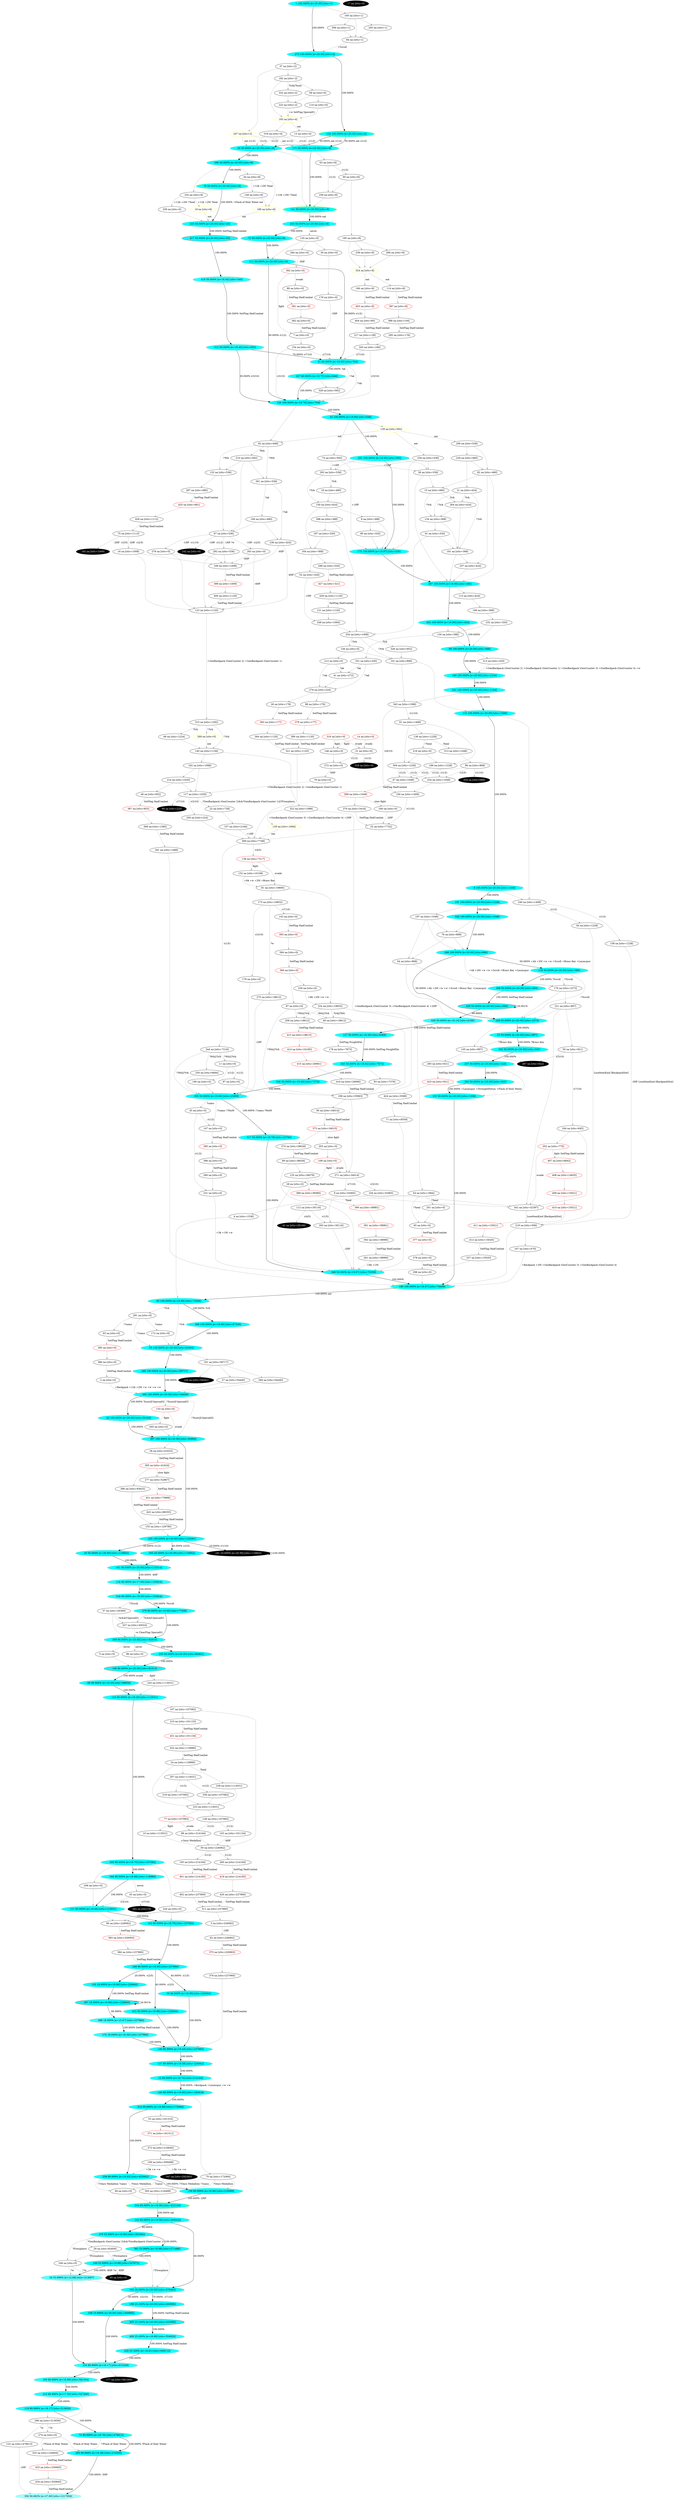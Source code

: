 digraph g {
  "A1" [style=filled fillcolor="#00ffff"label="1 100.000% [e=20.00] [stts=1]" color=grey];
  "A2" [style=filled fillcolor="white"label="2 na [stts=0]" ];
  "A3" [style=filled fillcolor="white"label="3 na [stts=226062]" ];
  "A4" [style=filled fillcolor="white"label="4 na [stts=1536]" ];
  "A5" [style=filled fillcolor="white"label="5 na [stts=0]" ];
  "A6" [style=filled fillcolor="white"label="6 na [stts=368]" ];
  "A7" [style=filled fillcolor="white"label="7 na [stts=0]" ];
  "A8" [style=filled fillcolor="#00ffff"label="8 100.000% [e=20.00] [stts=1408]" color=grey];
  "A9" [style=filled fillcolor="white"label="9 na [stts=32065]" ];
  "A10" [style=filled fillcolor="white"label="10 na [stts=113031]" ];
  "A11" [style=filled fillcolor="white"label="11 na [stts=0]" ];
  "A12" [style=filled fillcolor="#03ffff"label="12 89.999% [e=19.70] [stts=214164]" color=grey];
  "A13" [style=filled fillcolor="white"label="13 na [stts=4]" ];
  "A14" [style=filled fillcolor="white"label="14 na [stts=0]" color=red];
  "A15" [style=filled fillcolor="white"label="15 na [stts=480]" ];
  "A16" [style=filled fillcolor="white"label="16 na [stts=1008]" ];
  "A17" [style=filled fillcolor="black"label="17 na [stts=0]" style=filled fontcolor=white];
  "A18" [style=filled fillcolor="white"label="18 na [stts=480]" ];
  "A19" [style=filled fillcolor="white"label="19 na [stts=8]" color=yellow style=filled];
  "A20" [style=filled fillcolor="#00ffff"label="20 50.000% [e=20.00] [stts=116802]" color=grey];
  "A21" [style=filled fillcolor="white"label="21 na [stts=424]" ];
  "A22" [style=filled fillcolor="white"label="22 na [stts=728]" ];
  "A23" [style=filled fillcolor="#00ffff"label="23 50.000% [e=20.00] [stts=997]" color=grey];
  "A24" [style=filled fillcolor="white"label="24 na [stts=118980]" ];
  "A25" [style=filled fillcolor="#00ffff"label="25 50.000% [e=20.00] [stts=8]" color=grey];
  "A27" [style=filled fillcolor="white"label="27 na [stts=54440]" ];
  "A28" [style=filled fillcolor="white"label="28 na [stts=0]" ];
  "A29" [style=filled fillcolor="white"label="29 na [stts=82856]" ];
  "A30" [style=filled fillcolor="white"label="30 na [stts=0]" ];
  "A31" [style=filled fillcolor="white"label="31 na [stts=0]" ];
  "A32" [style=filled fillcolor="white"label="32 na [stts=7732]" ];
  "A33" [style=filled fillcolor="#01ffff"label="33 100.000% [e=19.90] [stts=648]" color=grey];
  "A34" [style=filled fillcolor="#59ffff"label="34 53.999% [e=12.98] [stts=313697]" color=grey];
  "A35" [style=filled fillcolor="white"label="35 na [stts=0]" ];
  "A37" [style=filled fillcolor="white"label="37 na [stts=2]" ];
  "A38" [style=filled fillcolor="white"label="38 na [stts=536]" ];
  "A39" [style=filled fillcolor="#00ffff"label="39 36.000% [e=19.99] [stts=226062]" color=grey];
  "A40" [style=filled fillcolor="#00ffff"label="40 100.000% [e=19.99] [stts=71626]" color=grey];
  "A41" [style=filled fillcolor="white"label="41 na [stts=272]" ];
  "A42" [style=filled fillcolor="black"label="42 na [stts=28168]" style=filled fontcolor=white];
  "A43" [style=filled fillcolor="white"label="43 na [stts=0]" ];
  "A44" [style=filled fillcolor="white"label="44 na [stts=8]" ];
  "A45" [style=filled fillcolor="#00ffff"label="45 100.000% [e=20.00] [stts=50165]" color=grey];
  "A48" [style=filled fillcolor="white"label="48 na [stts=1224]" ];
  "A49" [style=filled fillcolor="white"label="49 na [stts=0]" ];
  "A50" [style=filled fillcolor="white"label="50 na [stts=921]" ];
  "A51" [style=filled fillcolor="#06ffff"label="51 60.000% [e=19.45] [stts=704]" color=grey];
  "A52" [style=filled fillcolor="white"label="52 na [stts=320]" ];
  "A54" [style=filled fillcolor="white"label="54 na [stts=1664]" ];
  "A55" [style=filled fillcolor="#00ffff"label="55 100.000% [e=20.00] [stts=62994]" color=grey];
  "A57" [style=filled fillcolor="white"label="57 na [stts=26368]" ];
  "A58" [style=filled fillcolor="white"label="58 na [stts=0]" ];
  "A59" [style=filled fillcolor="white"label="59 na [stts=226062]" ];
  "A60" [style=filled fillcolor="white"label="60 na [stts=18612]" ];
  "A61" [style=filled fillcolor="white"label="61 na [stts=1408]" ];
  "A63" [style=filled fillcolor="white"label="63 na [stts=8]" ];
  "A64" [style=filled fillcolor="white"label="64 na [stts=868]" ];
  "A66" [style=filled fillcolor="#0affff"label="66 90.000% [e=19.20] [stts=98859]" color=grey];
  "A67" [style=filled fillcolor="white"label="67 na [stts=536]" ];
  "A68" [style=filled fillcolor="#00ffff"label="68 100.000% [e=20.00] [stts=368]" color=grey];
  "A69" [style=filled fillcolor="white"label="69 na [stts=38028]" ];
  "A70" [style=filled fillcolor="white"label="70 na [stts=172064]" ];
  "A71" [style=filled fillcolor="white"label="71 na [stts=8559]" ];
  "A72" [style=filled fillcolor="#00ffff"label="72 50.000% [e=20.00] [stts=8]" color=grey];
  "A73" [style=filled fillcolor="#0fffff"label="73 89.999% [e=18.78] [stts=479912]" color=grey];
  "A74" [style=filled fillcolor="white"label="74 na [stts=592]" ];
  "A75" [style=filled fillcolor="white"label="75 na [stts=1113]" ];
  "A76" [style=filled fillcolor="white"label="76 na [stts=868]" ];
  "A77" [style=filled fillcolor="white"label="77 na [stts=107083]" color=red];
  "A78" [style=filled fillcolor="#00ffff"label="78 50.000% [e=20.00] [stts=8]" color=yellow];
  "A79" [style=filled fillcolor="white"label="79 na [stts=0]" ];
  "A80" [style=filled fillcolor="white"label="80 na [stts=320]" ];
  "A81" [style=filled fillcolor="white"label="81 na [stts=19800]" ];
  "A82" [style=filled fillcolor="white"label="82 na [stts=480]" ];
  "A83" [style=filled fillcolor="white"label="83 na [stts=7378]" ];
  "A84" [style=filled fillcolor="white"label="84 na [stts=1]" ];
  "A85" [style=filled fillcolor="black"label="85 na [stts=0]" style=filled fontcolor=white];
  "A86" [style=filled fillcolor="white"label="86 na [stts=0]" ];
  "A87" [style=filled fillcolor="white"label="87 na [stts=0]" ];
  "A91" [style=filled fillcolor="white"label="91 na [stts=320]" ];
  "A92" [style=filled fillcolor="white"label="92 na [stts=648]" ];
  "A94" [style=filled fillcolor="white"label="94 na [stts=1228]" ];
  "A95" [style=filled fillcolor="white"label="95 na [stts=8]" ];
  "A96" [style=filled fillcolor="white"label="96 na [stts=868]" ];
  "A97" [style=filled fillcolor="white"label="97 na [stts=0]" ];
  "A98" [style=filled fillcolor="white"label="98 na [stts=214164]" ];
  "A99" [style=filled fillcolor="black"label="99 na [stts=225]" style=filled fontcolor=white];
  "A100" [style=filled fillcolor="#27ffff"label="100 89.999% [e=16.89] [stts=581304]" color=grey];
  "A101" [style=filled fillcolor="white"label="101 na [stts=896]" ];
  "A102" [style=filled fillcolor="white"label="102 na [stts=8]" ];
  "A103" [style=filled fillcolor="white"label="103 na [stts=101134]" ];
  "A104" [style=filled fillcolor="white"label="104 na [stts=32065]" ];
  "A105" [style=filled fillcolor="white"label="105 na [stts=997]" ];
  "A106" [style=filled fillcolor="white"label="106 na [stts=480]" ];
  "A107" [style=filled fillcolor="white"label="107 na [stts=107082]" ];
  "A108" [style=filled fillcolor="white"label="108 na [stts=0]" color=red];
  "A109" [style=filled fillcolor="white"label="109 na [stts=309496]" ];
  "A110" [style=filled fillcolor="white"label="110 na [stts=0]" ];
  "A111" [style=filled fillcolor="#07ffff"label="111 90.000% [e=19.44] [stts=113031]" color=grey];
  "A112" [style=filled fillcolor="white"label="112 na [stts=30116]" ];
  "A113" [style=filled fillcolor="white"label="113 na [stts=424]" ];
  "A115" [style=filled fillcolor="#00ffff"label="115 100.000% [e=20.00] [stts=1588]" color=grey];
  "A116" [style=filled fillcolor="#26ffff"label="116 90.000% [e=17.00] [stts=103824]" color=grey];
  "A117" [style=filled fillcolor="white"label="117 na [stts=1020]" ];
  "A118" [style=filled fillcolor="#00ffff"label="118 50.000% [e=20.00] [stts=385]" color=grey];
  "A119" [style=filled fillcolor="#17ffff"label="119 89.999% [e=18.17] [stts=513656]" color=grey];
  "A120" [style=filled fillcolor="#02ffff"label="120 100.000% [e=19.79] [stts=704]" color=grey];
  "A121" [style=filled fillcolor="white"label="121 na [stts=1120]" ];
  "A122" [style=filled fillcolor="white"label="122 na [stts=479913]" ];
  "A123" [style=filled fillcolor="white"label="123 na [stts=1120]" ];
  "A124" [style=filled fillcolor="#0affff"label="124 90.000% [e=19.20] [stts=113031]" color=grey];
  "A126" [style=filled fillcolor="#00ffff"label="126 100.000% [e=20.00] [stts=2]" color=yellow];
  "A127" [style=filled fillcolor="#15ffff"label="127 50.000% [e=18.29] [stts=8368]" color=grey];
  "A128" [style=filled fillcolor="white"label="128 na [stts=107082]" ];
  "A129" [style=filled fillcolor="white"label="129 na [stts=1664]" color=yellow style=filled];
  "A130" [style=filled fillcolor="white"label="130 na [stts=368]" ];
  "A131" [style=filled fillcolor="#00ffff"label="131 50.000% [e=20.00] [stts=1358]" color=grey];
  "A132" [style=filled fillcolor="white"label="132 na [stts=536]" ];
  "A133" [style=filled fillcolor="white"label="133 na [stts=0]" color=red];
  "A134" [style=filled fillcolor="white"label="134 na [stts=368]" ];
  "A135" [style=filled fillcolor="white"label="135 na [stts=0]" ];
  "A136" [style=filled fillcolor="white"label="136 na [stts=1228]" ];
  "A137" [style=filled fillcolor="#05ffff"label="137 89.999% [e=19.58] [stts=226062]" color=grey];
  "A138" [style=filled fillcolor="white"label="138 na [stts=7217]" color=red];
  "A139" [style=filled fillcolor="white"label="139 na [stts=592]" color=yellow];
  "A140" [style=filled fillcolor="#02ffff"label="140 89.999% [e=19.80] [stts=182818]" color=grey];
  "A141" [style=filled fillcolor="#00ffff"label="141 50.000% [e=20.00] [stts=8]" color=yellow];
  "A142" [style=filled fillcolor="#00ffff"label="142 89.999% [e=19.96] [stts=409420]" color=grey];
  "A144" [style=filled fillcolor="black"label="144 na [stts=54441]" style=filled fontcolor=white];
  "A145" [style=filled fillcolor="white"label="145 na [stts=1156]" ];
  "A146" [style=filled fillcolor="white"label="146 na [stts=0]" ];
  "A148" [style=filled fillcolor="#07ffff"label="148 89.999% [e=19.43] [stts=237960]" color=grey];
  "A149" [style=filled fillcolor="white"label="149 na [stts=8]" ];
  "A150" [style=filled fillcolor="white"label="150 na [stts=424]" ];
  "A151" [style=filled fillcolor="#00ffff"label="151 100.000% [e=20.00] [stts=1228]" color=grey];
  "A152" [style=filled fillcolor="white"label="152 na [stts=10108]" ];
  "A154" [style=filled fillcolor="white"label="154 na [stts=0]" ];
  "A155" [style=filled fillcolor="white"label="155 na [stts=129780]" ];
  "A156" [style=filled fillcolor="white"label="156 na [stts=0]" ];
  "A157" [style=filled fillcolor="white"label="157 na [stts=2184]" ];
  "A158" [style=filled fillcolor="white"label="158 na [stts=1228]" ];
  "A159" [style=filled fillcolor="#00ffff"label="159 89.999% [e=19.96] [stts=218499]" color=grey];
  "A160" [style=filled fillcolor="white"label="160 na [stts=1]" ];
  "A161" [style=filled fillcolor="white"label="161 na [stts=58717]" ];
  "A162" [style=filled fillcolor="white"label="162 na [stts=1088]" ];
  "A163" [style=filled fillcolor="#02ffff"label="163 90.000% [e=19.79] [stts=107082]" color=grey];
  "A164" [style=filled fillcolor="white"label="164 na [stts=368]" ];
  "A165" [style=filled fillcolor="white"label="165 na [stts=4]" color=yellow style=filled];
  "A166" [style=filled fillcolor="white"label="166 na [stts=368]" ];
  "A167" [style=filled fillcolor="white"label="167 na [stts=470]" ];
  "A168" [style=filled fillcolor="white"label="168 na [stts=0]" ];
  "A170" [style=filled fillcolor="white"label="170 na [stts=1073]" ];
  "A171" [style=filled fillcolor="#00ffff"label="171 50.000% [e=20.00] [stts=8]" color=grey];
  "A172" [style=filled fillcolor="white"label="172 na [stts=0]" ];
  "A173" [style=filled fillcolor="white"label="173 na [stts=19832]" ];
  "A174" [style=filled fillcolor="#2fffff"label="174 18.000% [e=16.30] [stts=237960]" color=grey];
  "A175" [style=filled fillcolor="#00ffff"label="175 100.000% [e=19.97] [stts=536]" color=grey];
  "A176" [style=filled fillcolor="white"label="176 na [stts=0]" ];
  "A177" [style=filled fillcolor="black"label="177 na [stts=581305]" style=filled fontcolor=white];
  "A178" [style=filled fillcolor="white"label="178 na [stts=7873]" ];
  "A179" [style=filled fillcolor="white"label="179 na [stts=0]" ];
  "A180" [style=filled fillcolor="#00ffff"label="180 100.000% [e=20.00] [stts=1316]" color=grey];
  "A181" [style=filled fillcolor="black"label="181 10.000% [e=20.00] [stts=116803]" style=filled fontcolor=white];
  "A182" [style=filled fillcolor="white"label="182 na [stts=2]" ];
  "A183" [style=filled fillcolor="#00ffff"label="183 36.000% [e=20.00] [stts=478493]" color=grey];
  "A184" [style=filled fillcolor="white"label="184 na [stts=845]" ];
  "A185" [style=filled fillcolor="#00ffff"label="185 100.000% [e=19.97] [stts=74409]" color=yellow style=filled];
  "A186" [style=filled fillcolor="#00ffff"label="186 90.000% [e=20.00] [stts=81013]" color=red];
  "A187" [style=filled fillcolor="white"label="187 na [stts=320]" ];
  "A188" [style=filled fillcolor="white"label="188 na [stts=8]" color=yellow];
  "A189" [style=filled fillcolor="white"label="189 na [stts=1228]" ];
  "A190" [style=filled fillcolor="white"label="190 na [stts=0]" ];
  "A191" [style=filled fillcolor="white"label="191 na [stts=368]" ];
  "A192" [style=filled fillcolor="black"label="192 na [stts=1009]" style=filled fontcolor=white];
  "A194" [style=filled fillcolor="white"label="194 na [stts=1409]" ];
  "A195" [style=filled fillcolor="white"label="195 na [stts=8]" ];
  "A197" [style=filled fillcolor="white"label="197 na [stts=1048]" ];
  "A199" [style=filled fillcolor="white"label="199 na [stts=35963]" ];
  "A200" [style=filled fillcolor="#00ffff"label="200 100.000% [e=20.00] [stts=54440]" color=grey];
  "A201" [style=filled fillcolor="white"label="201 na [stts=0]" ];
  "A203" [style=filled fillcolor="white"label="203 na [stts=0]" ];
  "A204" [style=filled fillcolor="#0dffff"label="204 89.999% [e=18.96] [stts=423169]" color=yellow];
  "A205" [style=filled fillcolor="white"label="205 na [stts=1]" ];
  "A206" [style=filled fillcolor="white"label="206 na [stts=536]" ];
  "A207" [style=filled fillcolor="white"label="207 na [stts=113031]" ];
  "A209" [style=filled fillcolor="white"label="209 na [stts=0]" ];
  "A210" [style=filled fillcolor="white"label="210 na [stts=592]" ];
  "A211" [style=filled fillcolor="#00ffff"label="211 50.000% [e=20.00] [stts=8]" color=grey];
  "A212" [style=filled fillcolor="white"label="212 na [stts=0]" ];
  "A213" [style=filled fillcolor="white"label="213 na [stts=320]" ];
  "A214" [style=filled fillcolor="white"label="214 na [stts=1020]" ];
  "A215" [style=filled fillcolor="#1fffff"label="215 89.999% [e=17.55] [stts=547400]" color=grey];
  "A216" [style=filled fillcolor="white"label="216 na [stts=0]" ];
  "A217" [style=filled fillcolor="white"label="217 na [stts=128]" ];
  "A218" [style=filled fillcolor="white"label="218 na [stts=107082]" ];
  "A219" [style=filled fillcolor="white"label="219 na [stts=506]" ];
  "A220" [style=filled fillcolor="white"label="220 na [stts=0]" ];
  "A221" [style=filled fillcolor="white"label="221 na [stts=997]" ];
  "A222" [style=filled fillcolor="white"label="222 na [stts=2]" ];
  "A223" [style=filled fillcolor="white"label="223 na [stts=113031]" ];
  "A224" [style=filled fillcolor="white"label="224 na [stts=19832]" ];
  "A225" [style=filled fillcolor="#00ffff"label="225 100.000% [e=20.00] [stts=123291]" color=grey];
  "A226" [style=filled fillcolor="white"label="226 na [stts=480]" ];
  "A227" [style=filled fillcolor="#03ffff"label="227 60.000% [e=19.75] [stts=648]" color=grey];
  "A228" [style=filled fillcolor="#00ffff"label="228 50.000% [e=20.00] [stts=1073]" color=grey];
  "A229" [style=filled fillcolor="#11ffff"label="229 25.200% [e=18.61] [stts=649112]" color=grey];
  "A230" [style=filled fillcolor="white"label="230 na [stts=0]" ];
  "A231" [style=filled fillcolor="white"label="231 na [stts=0]" ];
  "A232" [style=filled fillcolor="white"label="232 na [stts=320]" ];
  "A234" [style=filled fillcolor="white"label="234 na [stts=1048]" ];
  "A235" [style=filled fillcolor="#30ffff"label="235 89.999% [e=16.17] [stts=615208]" color=grey];
  "A236" [style=filled fillcolor="white"label="236 na [stts=424]" ];
  "A237" [style=filled fillcolor="white"label="237 na [stts=15020]" ];
  "A238" [style=filled fillcolor="white"label="238 na [stts=113031]" ];
  "A239" [style=filled fillcolor="white"label="239 na [stts=8]" ];
  "A240" [style=filled fillcolor="white"label="240 na [stts=1408]" ];
  "A241" [style=filled fillcolor="#00ffff"label="241 100.000% [e=20.00] [stts=1144]" color=grey];
  "A242" [style=filled fillcolor="black"label="242 na [stts=0]" style=filled fontcolor=white];
  "A243" [style=filled fillcolor="white"label="243 na [stts=113031]" ];
  "A244" [style=filled fillcolor="white"label="244 na [stts=7216]" ];
  "A245" [style=filled fillcolor="#0dffff"label="245 50.000% [e=18.92] [stts=7873]" color=grey];
  "A246" [style=filled fillcolor="#00ffff"label="246 53.999% [e=19.98] [stts=347873]" color=grey];
  "A247" [style=filled fillcolor="white"label="247 na [stts=2]" color=yellow];
  "A248" [style=filled fillcolor="white"label="248 na [stts=1064]" ];
  "A249" [style=filled fillcolor="#00ffff"label="249 90.000% [e=19.95] [stts=237960]" color=grey];
  "A250" [style=filled fillcolor="white"label="250 na [stts=6684]" ];
  "A251" [style=filled fillcolor="#00ffff"label="251 100.000% [e=19.95] [stts=592]" color=grey];
  "A252" [style=filled fillcolor="#00ffff"label="252 100.000% [e=19.99] [stts=424]" color=grey];
  "A253" [style=filled fillcolor="#00ffff"label="253 50.000% [e=20.00] [stts=8]" color=grey];
  "A254" [style=filled fillcolor="white"label="254 na [stts=1008]" ];
  "A255" [style=filled fillcolor="#00ffff"label="255 90.000% [e=20.00] [stts=86961]" color=grey];
  "A256" [style=filled fillcolor="white"label="256 na [stts=224]" ];
  "A257" [style=filled fillcolor="#00ffff"label="257 50.000% [e=20.00] [stts=325]" color=grey];
  "A258" [style=filled fillcolor="#00ffff"label="258 89.999% [e=19.93] [stts=453902]" color=grey];
  "A259" [style=filled fillcolor="white"label="259 na [stts=8]" ];
  "A261" [style=filled fillcolor="white"label="261 na [stts=38980]" ];
  "A262" [style=filled fillcolor="black"label="262 na [stts=0]" style=filled fontcolor=white];
  "A263" [style=filled fillcolor="white"label="263 na [stts=0]" ];
  "A264" [style=filled fillcolor="white"label="264 na [stts=424]" ];
  "A265" [style=filled fillcolor="white"label="265 na [stts=0]" ];
  "A266" [style=filled fillcolor="white"label="266 na [stts=8]" ];
  "A267" [style=filled fillcolor="black"label="267 na [stts=922]" style=filled fontcolor=white];
  "A268" [style=filled fillcolor="#00ffff"label="268 100.000% [e=20.00] [stts=868]" color=grey];
  "A269" [style=filled fillcolor="white"label="269 na [stts=0]" color=yellow style=filled];
  "A270" [style=filled fillcolor="#00ffff"label="270 53.999% [e=19.96] [stts=381842]" color=grey];
  "A271" [style=filled fillcolor="white"label="271 na [stts=34014]" ];
  "A272" [style=filled fillcolor="white"label="272 na [stts=0]" ];
  "A273" [style=filled fillcolor="#00ffff"label="273 100.000% [e=20.00] [stts=2]" color=grey];
  "A274" [style=filled fillcolor="white"label="274 na [stts=0]" ];
  "A275" [style=filled fillcolor="white"label="275 na [stts=18612]" ];
  "A276" [style=filled fillcolor="white"label="276 na [stts=224]" ];
  "A278" [style=filled fillcolor="white"label="278 na [stts=0]" ];
  "A279" [style=filled fillcolor="#0cffff"label="279 90.000% [e=19.00] [stts=77456]" color=grey];
  "A280" [style=filled fillcolor="white"label="280 na [stts=0]" ];
  "A281" [style=filled fillcolor="white"label="281 na [stts=1488]" ];
  "A282" [style=filled fillcolor="#00ffff"label="282 50.000% [e=20.00] [stts=345]" color=grey];
  "A283" [style=filled fillcolor="#07ffff"label="283 89.999% [e=19.38] [stts=215504]" color=grey];
  "A284" [style=filled fillcolor="white"label="284 na [stts=0]" ];
  "A286" [style=filled fillcolor="#00ffff"label="286 100.000% [e=20.00] [stts=58717]" color=grey];
  "A288" [style=filled fillcolor="white"label="288 na [stts=368]" ];
  "A289" [style=filled fillcolor="#00ffff"label="289 90.000% [e=20.00] [stts=92910]" color=grey];
  "A290" [style=filled fillcolor="#00ffff"label="290 50.000% [e=20.00] [stts=8]" color=grey];
  "A291" [style=filled fillcolor="white"label="291 na [stts=0]" ];
  "A292" [style=filled fillcolor="white"label="292 na [stts=536]" ];
  "A293" [style=filled fillcolor="white"label="293 na [stts=536]" ];
  "A294" [style=filled fillcolor="white"label="294 na [stts=54440]" ];
  "A295" [style=filled fillcolor="white"label="295 na [stts=176]" ];
  "A296" [style=filled fillcolor="white"label="296 na [stts=513656]" ];
  "A297" [style=filled fillcolor="#00ffff"label="297 100.000% [e=19.98] [stts=480]" color=grey];
  "A298" [style=filled fillcolor="white"label="298 na [stts=0]" ];
  "A300" [style=filled fillcolor="#00ffff"label="300 40.000% [e=20.00] [stts=116802]" color=grey];
  "A301" [style=filled fillcolor="white"label="301 na [stts=536]" ];
  "A302" [style=filled fillcolor="#00ffff"label="302 50.000% [e=20.00] [stts=305]" color=grey];
  "A303" [style=filled fillcolor="white"label="303 na [stts=30116]" ];
  "A304" [style=filled fillcolor="white"label="304 na [stts=1228]" ];
  "A305" [style=filled fillcolor="white"label="305 na [stts=218499]" ];
  "A306" [style=filled fillcolor="white"label="306 na [stts=1]" ];
  "A307" [style=filled fillcolor="#00ffff"label="307 100.000% [e=20.00] [stts=45894]" color=grey];
  "A309" [style=filled fillcolor="white"label="309 na [stts=7748]" ];
  "A311" [style=filled fillcolor="white"label="311 na [stts=237960]" ];
  "A312" [style=filled fillcolor="#14ffff"label="312 50.000% [e=18.40] [stts=600]" color=grey];
  "A313" [style=filled fillcolor="white"label="313 na [stts=1048]" ];
  "A314" [style=filled fillcolor="#01ffff"label="314 89.999% [e=19.88] [stts=172064]" color=grey];
  "A315" [style=filled fillcolor="white"label="315 na [stts=1292]" ];
  "A316" [style=filled fillcolor="white"label="316 na [stts=0]" color=red];
  "A317" [style=filled fillcolor="#02ffff"label="317 50.000% [e=19.78] [stts=23780]" color=grey];
  "A318" [style=filled fillcolor="#19ffff"label="318 90.000% [e=18.00] [stts=103824]" color=grey];
  "A319" [style=filled fillcolor="white"label="319 na [stts=4]" ];
  "A320" [style=filled fillcolor="#00ffff"label="320 100.000% [e=20.00] [stts=1048]" color=grey];
  "A321" [style=filled fillcolor="white"label="321 na [stts=1120]" ];
  "A322" [style=filled fillcolor="white"label="322 na [stts=1088]" ];
  "A323" [style=filled fillcolor="#00ffff"label="323 36.000% [e=19.99] [stts=226062]" color=grey];
  "A324" [style=filled fillcolor="white"label="324 na [stts=8]" color=yellow];
  "A326" [style=filled fillcolor="white"label="326 na [stts=952]" ];
  "A327" [style=filled fillcolor="white"label="327 na [stts=45024]" ];
  "A328" [style=filled fillcolor="white"label="328 na [stts=592]" ];
  "A329" [style=filled fillcolor="black"label="329 na [stts=0]" style=filled fontcolor=white];
  "A330" [style=filled fillcolor="white"label="330 na [stts=536]" ];
  "A331" [style=filled fillcolor="white"label="331 na [stts=320]" ];
  "A332" [style=filled fillcolor="white"label="332 na [stts=2]" ];
  "A333" [style=filled fillcolor="#03ffff"label="333 90.000% [e=19.70] [stts=107082]" color=grey];
  "A334" [style=filled fillcolor="black"label="334 na [stts=689]" style=filled fontcolor=white];
  "A335" [style=filled fillcolor="#04ffff"label="335 50.000% [e=19.66] [stts=25495]" color=grey];
  "A336" [style=filled fillcolor="white"label="336 na [stts=107082]" ];
  "A337" [style=filled fillcolor="white"label="337 na [stts=424]" ];
  "A338" [style=filled fillcolor="#00ffff"label="338 10.800% [e=20.00] [stts=450995]" color=grey];
  "A339" [style=filled fillcolor="white"label="339 na [stts=0]" ];
  "A340" [style=filled fillcolor="white"label="340 na [stts=0]" ];
  "A341" [style=filled fillcolor="#00ffff"label="341 90.000% [e=20.00] [stts=110314]" color=grey];
  "A342" [style=filled fillcolor="white"label="342 na [stts=32397]" ];
  "A343" [style=filled fillcolor="white"label="343 na [stts=1588]" ];
  "A344" [style=filled fillcolor="#0effff"label="344 90.000% [e=18.88] [stts=118980]" color=grey];
  "A345" [style=filled fillcolor="white"label="345 na [stts=160]" ];
  "A346" [style=filled fillcolor="#07ffff"label="346 50.000% [e=19.40] [stts=7378]" color=grey];
  "A347" [style=filled fillcolor="black"label="347 na [stts=292593]" style=filled fontcolor=white];
  "A348" [style=filled fillcolor="#01ffff"label="348 50.000% [e=19.87] [stts=76359]" color=grey];
  "A349" [style=filled fillcolor="#00ffff"label="349 100.000% [e=19.99] [stts=67335]" color=grey];
  "A350" [style=filled fillcolor="#a0ffff"label="350 56.682% [e=27.60] [stts=1217056]" color=grey];
  "A360" [style=filled fillcolor="white"label="360 na [stts=0]" color=red];
  "A361" [style=filled fillcolor="#00ffff"label="361 53.999% [e=19.98] [stts=271488]" color=grey];
  "A362" [style=filled fillcolor="white"label="362 na [stts=0]" color=red];
  "A26" [style=filled fillcolor="white"label="26 na [stts=176]" ];
  "A363" [style=filled fillcolor="white"label="363 na [stts=177]" color=red];
  "A364" [style=filled fillcolor="white"label="364 na [stts=1120]" ];
  "A36" [style=filled fillcolor="white"label="36 na [stts=41623]" ];
  "A365" [style=filled fillcolor="white"label="365 na [stts=41624]" color=red];
  "A366" [style=filled fillcolor="white"label="366 na [stts=93625]" ];
  "A46" [style=filled fillcolor="white"label="46 na [stts=952]" ];
  "A367" [style=filled fillcolor="white"label="367 na [stts=953]" color=red];
  "A368" [style=filled fillcolor="white"label="368 na [stts=1360]" ];
  "A47" [style=filled fillcolor="white"label="47 na [stts=1048]" ];
  "A369" [style=filled fillcolor="white"label="369 na [stts=1049]" color=red];
  "A370" [style=filled fillcolor="white"label="370 na [stts=3416]" ];
  "A53" [style=filled fillcolor="white"label="53 na [stts=161310]" ];
  "A371" [style=filled fillcolor="white"label="371 na [stts=161311]" color=red];
  "A372" [style=filled fillcolor="white"label="372 na [stts=216840]" ];
  "A56" [style=filled fillcolor="white"label="56 na [stts=34014]" ];
  "A373" [style=filled fillcolor="white"label="373 na [stts=34015]" color=red];
  "A374" [style=filled fillcolor="white"label="374 na [stts=38028]" ];
  "A62" [style=filled fillcolor="white"label="62 na [stts=226062]" ];
  "A375" [style=filled fillcolor="white"label="375 na [stts=226063]" color=red];
  "A376" [style=filled fillcolor="white"label="376 na [stts=237960]" ];
  "A65" [style=filled fillcolor="white"label="65 na [stts=0]" ];
  "A377" [style=filled fillcolor="white"label="377 na [stts=0]" color=red];
  "A378" [style=filled fillcolor="white"label="378 na [stts=0]" ];
  "A88" [style=filled fillcolor="white"label="88 na [stts=176]" ];
  "A379" [style=filled fillcolor="white"label="379 na [stts=177]" color=red];
  "A380" [style=filled fillcolor="white"label="380 na [stts=1120]" ];
  "A89" [style=filled fillcolor="white"label="89 na [stts=0]" ];
  "A381" [style=filled fillcolor="white"label="381 na [stts=0]" color=red];
  "A382" [style=filled fillcolor="white"label="382 na [stts=0]" ];
  "A90" [style=filled fillcolor="white"label="90 na [stts=226062]" ];
  "A383" [style=filled fillcolor="white"label="383 na [stts=226063]" color=red];
  "A384" [style=filled fillcolor="white"label="384 na [stts=237960]" ];
  "A93" [style=filled fillcolor="white"label="93 na [stts=0]" ];
  "A385" [style=filled fillcolor="white"label="385 na [stts=0]" color=red];
  "A386" [style=filled fillcolor="white"label="386 na [stts=0]" ];
  "A114" [style=filled fillcolor="white"label="114 na [stts=8]" ];
  "A387" [style=filled fillcolor="white"label="387 na [stts=8]" color=red];
  "A388" [style=filled fillcolor="white"label="388 na [stts=104]" ];
  "A125" [style=filled fillcolor="white"label="125 na [stts=36079]" ];
  "A389" [style=filled fillcolor="white"label="389 na [stts=36080]" color=red];
  "A390" [style=filled fillcolor="white"label="390 na [stts=38981]" color=red];
  "A391" [style=filled fillcolor="white"label="391 na [stts=38981]" color=red];
  "A392" [style=filled fillcolor="white"label="392 na [stts=38980]" ];
  "A143" [style=filled fillcolor="white"label="143 na [stts=0]" ];
  "A393" [style=filled fillcolor="white"label="393 na [stts=0]" color=red];
  "A394" [style=filled fillcolor="white"label="394 na [stts=0]" ];
  "A147" [style=filled fillcolor="white"label="147 na [stts=0]" ];
  "A395" [style=filled fillcolor="white"label="395 na [stts=0]" color=red];
  "A396" [style=filled fillcolor="white"label="396 na [stts=0]" ];
  "A153" [style=filled fillcolor="#00ffff"label="153 18.000% [e=19.99] [stts=226062]" color=grey];
  "A397" [style=filled fillcolor="#00ffff"label="397 18.000% [e=19.99] [stts=226063]" color=red];
  "A398" [style=filled fillcolor="#37ffff"label="398 18.000% [e=15.67] [stts=237960]" color=grey];
  "A169" [style=filled fillcolor="white"label="169 na [stts=1008]" ];
  "A399" [style=filled fillcolor="white"label="399 na [stts=1009]" color=red];
  "A400" [style=filled fillcolor="white"label="400 na [stts=1120]" ];
  "A193" [style=filled fillcolor="white"label="193 na [stts=214164]" ];
  "A401" [style=filled fillcolor="white"label="401 na [stts=214165]" color=red];
  "A402" [style=filled fillcolor="white"label="402 na [stts=237960]" ];
  "A196" [style=filled fillcolor="white"label="196 na [stts=8]" ];
  "A403" [style=filled fillcolor="white"label="403 na [stts=8]" color=red];
  "A404" [style=filled fillcolor="white"label="404 na [stts=80]" ];
  "A198" [style=filled fillcolor="#00ffff"label="198 25.200% [e=20.00] [stts=450995]" color=grey];
  "A405" [style=filled fillcolor="#00ffff"label="405 25.200% [e=20.00] [stts=450996]" color=red];
  "A406" [style=filled fillcolor="#27ffff"label="406 25.200% [e=16.89] [stts=554920]" color=grey];
  "A202" [style=filled fillcolor="white"label="202 na [stts=770]" color=red];
  "A407" [style=filled fillcolor="white"label="407 na [stts=6842]" color=red];
  "A408" [style=filled fillcolor="white"label="408 na [stts=14835]" color=red];
  "A409" [style=filled fillcolor="white"label="409 na [stts=15021]" color=red];
  "A410" [style=filled fillcolor="white"label="410 na [stts=15021]" color=red];
  "A411" [style=filled fillcolor="white"label="411 na [stts=15021]" color=red];
  "A412" [style=filled fillcolor="white"label="412 na [stts=15020]" ];
  "A208" [style=filled fillcolor="white"label="208 na [stts=18612]" ];
  "A413" [style=filled fillcolor="white"label="413 na [stts=18613]" color=red];
  "A414" [style=filled fillcolor="white"label="414 na [stts=24185]" color=red];
  "A415" [style=filled fillcolor="white"label="415 na [stts=29081]" color=red];
  "A416" [style=filled fillcolor="white"label="416 na [stts=29080]" ];
  "A233" [style=filled fillcolor="#00ffff"label="233 50.000% [e=20.00] [stts=20]" color=grey];
  "A417" [style=filled fillcolor="#00ffff"label="417 50.000% [e=20.00] [stts=20]" color=red];
  "A418" [style=filled fillcolor="#2cffff"label="418 50.000% [e=16.54] [stts=340]" color=grey];
  "A260" [style=filled fillcolor="white"label="260 na [stts=214164]" ];
  "A419" [style=filled fillcolor="white"label="419 na [stts=214165]" color=red];
  "A420" [style=filled fillcolor="white"label="420 na [stts=237960]" ];
  "A277" [style=filled fillcolor="white"label="277 na [stts=52867]" ];
  "A421" [style=filled fillcolor="white"label="421 na [stts=73866]" color=red];
  "A422" [style=filled fillcolor="white"label="422 na [stts=88355]" ];
  "A285" [style=filled fillcolor="white"label="285 na [stts=921]" ];
  "A423" [style=filled fillcolor="white"label="423 na [stts=921]" color=red];
  "A424" [style=filled fillcolor="white"label="424 na [stts=5589]" ];
  "A287" [style=filled fillcolor="white"label="287 na [stts=480]" ];
  "A425" [style=filled fillcolor="white"label="425 na [stts=481]" color=red];
  "A426" [style=filled fillcolor="white"label="426 na [stts=1112]" ];
  "A299" [style=filled fillcolor="white"label="299 na [stts=320]" ];
  "A427" [style=filled fillcolor="white"label="427 na [stts=321]" color=red];
  "A428" [style=filled fillcolor="white"label="428 na [stts=1120]" ];
  "A308" [style=filled fillcolor="#00ffff"label="308 50.000% [e=20.00] [stts=365]" color=grey];
  "A429" [style=filled fillcolor="#00ffff"label="429 50.000% [e=20.00] [stts=366]" color=red];
  "A430" [style=filled fillcolor="#31ffff"label="430 50.000% [e=16.14] [stts=4100]" color=grey];
  "A310" [style=filled fillcolor="white"label="310 na [stts=101133]" ];
  "A431" [style=filled fillcolor="white"label="431 na [stts=101134]" color=red];
  "A432" [style=filled fillcolor="white"label="432 na [stts=118980]" ];
  "A325" [style=filled fillcolor="white"label="325 na [stts=230664]" ];
  "A433" [style=filled fillcolor="white"label="433 na [stts=230665]" color=red];
  "A434" [style=filled fillcolor="white"label="434 na [stts=355840]" ];
  A1 -> A160 [label="" color=darkgrey];
  A2 -> A200 [label=" +Backpack +12$ +2M +w +w +w +w" color=darkgrey];
  A3 -> A62 [label=" -1HP" color=darkgrey];
  A4 -> A40 [label="" color=darkgrey];
  A5 -> A186 [label="" color=darkgrey];
  A6 -> A80 [label="" color=darkgrey];
  A6 -> A175 [label="" color=darkgrey];
  A7 -> A154 [label="" color=darkgrey];
  A8 -> A240 [label="" color=darkgrey];
  A9 -> A112 [label="" color=darkgrey];
  A9 -> A342 [label="" color=darkgrey];
  A10 -> A59 [label=" +Onyx Medallion" color=darkgrey];
  A11 -> A97 [label=" r(1/2)" color=darkgrey];
  A11 -> A190 [label=" r(1/2)" color=darkgrey];
  A13 -> A25 [label=" r(1/2)" color=darkgrey];
  A13 -> A171 [label=" r(1/2)" color=darkgrey];
  A14 -> A31 [label=" evade" color=darkgrey];
  A14 -> A146 [label=" fight" color=darkgrey];
  A15 -> A134 [label=" !?trk" color=darkgrey];
  A15 -> A264 [label=" ?trk" color=darkgrey];
  A16 -> A123 [label="" color=darkgrey];
  A16 -> A169 [label="" color=darkgrey];
  A18 -> A150 [label="" color=darkgrey];
  A19 -> A233 [label=" eat" color=darkgrey];
  A21 -> A134 [label=" !?trk" color=darkgrey];
  A21 -> A191 [label=" !?trk" color=darkgrey];
  A21 -> A264 [label=" ?trk" color=darkgrey];
  A22 -> A157 [label="" color=darkgrey];
  A23 -> A105 [label=" !?Brass Key" color=darkgrey];
  A24 -> A207 [label="" color=darkgrey];
  A24 -> A223 [label="" color=darkgrey];
  A24 -> A238 [label=" ?heal" color=darkgrey];
  A25 -> A141 [label="" color=darkgrey];
  A26 -> A363 [label=" SetFlag HadCombat" color=darkgrey];
  A27 -> A200 [label="" color=darkgrey];
  A28 -> A348 [label="" color=darkgrey];
  A29 -> A168 [label=" ?Firesphere" color=darkgrey];
  A29 -> A183 [label=" !?Firesphere" color=darkgrey];
  A29 -> A246 [label=" !?Firesphere" color=darkgrey];
  A30 -> A176 [label="" color=darkgrey];
  A31 -> A272 [label=" r(1/2)" color=darkgrey];
  A31 -> A329 [label=" r(1/2)" color=darkgrey];
  A32 -> A309 [label="" color=darkgrey];
  A33 -> A74 [label="" color=darkgrey];
  A33 -> A139 [label="" color=darkgrey];
  A34 -> A183 [label="" color=darkgrey];
  A35 -> A147 [label=" r(1/2)" color=darkgrey];
  A35 -> A231 [label=" r(1/2)" color=darkgrey];
  A36 -> A365 [label=" SetFlag HadCombat" color=darkgrey];
  A37 -> A182 [label="" color=darkgrey];
  A37 -> A247 [label="" color=darkgrey];
  A38 -> A15 [label="" color=darkgrey];
  A38 -> A297 [label="" color=darkgrey];
  A40 -> A55 [label=" !?trk" color=darkgrey];
  A40 -> A291 [label=" !?trk" color=darkgrey];
  A41 -> A276 [label="" color=darkgrey];
  A43 -> A111 [label="  r(3/10)" color=darkgrey];
  A43 -> A262 [label="  r(7/10)" color=darkgrey];
  A44 -> A149 [label=" +12$ +2M ?heal" color=darkgrey];
  A44 -> A188 [label=" +12$ +2M !?heal" color=darkgrey];
  A46 -> A367 [label=" SetFlag HadCombat" color=darkgrey];
  A47 -> A369 [label=" SetFlag HadCombat" color=darkgrey];
  A48 -> A145 [label="" color=darkgrey];
  A49 -> A204 [label="" color=darkgrey];
  A50 -> A184 [label=" r(7/10)" color=darkgrey];
  A50 -> A267 [label=" r(3/10)" color=darkgrey];
  A51 -> A120 [label=" !?ak" color=darkgrey];
  A51 -> A328 [label=" !?ak" color=darkgrey];
  A52 -> A248 [label=" -1HP" color=darkgrey];
  A53 -> A371 [label=" SetFlag HadCombat" color=darkgrey];
  A54 -> A4 [label=" ?heal" color=darkgrey];
  A54 -> A65 [label=" !?heal" color=darkgrey];
  A54 -> A201 [label=" !?heal" color=darkgrey];
  A55 -> A161 [label="" color=darkgrey];
  A56 -> A373 [label=" SetFlag HadCombat" color=darkgrey];
  A57 -> A289 [label=" " color=darkgrey];
  A57 -> A327 [label=" ?w&&f:Special01" color=darkgrey];
  A58 -> A110 [label="" color=darkgrey];
  A58 -> A222 [label="" color=darkgrey];
  A59 -> A193 [label=" r(1/2)" color=darkgrey];
  A59 -> A260 [label=" r(1/2)" color=darkgrey];
  A60 -> A199 [label="" color=darkgrey];
  A61 -> A136 [label="" color=darkgrey];
  A61 -> A189 [label="" color=darkgrey];
  A61 -> A304 [label="" color=darkgrey];
  A62 -> A375 [label=" SetFlag HadCombat" color=darkgrey];
  A63 -> A95 [label=" r(1/2)" color=darkgrey];
  A63 -> A259 [label=" r(1/2)" color=darkgrey];
  A64 -> A170 [label="" color=darkgrey];
  A64 -> A228 [label="" color=darkgrey];
  A65 -> A377 [label=" SetFlag HadCombat" color=darkgrey];
  A67 -> A242 [label=" -1HP  r(1/2)" color=darkgrey];
  A67 -> A263 [label=" -1HP  r(2/5)" color=darkgrey];
  A67 -> A278 [label=" -1HP  r(1/10)" color=darkgrey];
  A67 -> A292 [label=" -1HP ?w" color=darkgrey];
  A68 -> A213 [label="" color=darkgrey];
  A69 -> A125 [label="" color=darkgrey];
  A69 -> A348 [label="" color=darkgrey];
  A70 -> A49 [label=" ?camo" color=darkgrey];
  A70 -> A159 [label=" " color=darkgrey];
  A70 -> A305 [label=" ?Onyx Medallion" color=darkgrey];
  A71 -> A348 [label="" color=darkgrey];
  A73 -> A325 [label=" !?Flask of Holy Water" color=darkgrey];
  A74 -> A38 [label=" +1HP" color=darkgrey];
  A74 -> A175 [label=" +1HP" color=darkgrey];
  A74 -> A293 [label=" +1HP" color=darkgrey];
  A75 -> A16 [label=" -2HP  r(2/5)" color=darkgrey];
  A75 -> A192 [label=" -2HP  r(3/5)" color=darkgrey];
  A76 -> A64 [label="" color=darkgrey];
  A76 -> A268 [label="" color=darkgrey];
  A77 -> A10 [label=" fight" color=darkgrey];
  A77 -> A98 [label=" evade" color=darkgrey];
  A79 -> A117 [label=" +GenBackpack (GenCounter 2) +GenBackpack (GenCounter 1)" color=darkgrey];
  A80 -> A175 [label="" color=darkgrey];
  A81 -> A173 [label="" color=darkgrey];
  A81 -> A224 [label="" color=darkgrey];
  A82 -> A15 [label="" color=darkgrey];
  A82 -> A297 [label="" color=darkgrey];
  A82 -> A337 [label="" color=darkgrey];
  A83 -> A199 [label="" color=darkgrey];
  A84 -> A273 [label=" +Scroll" color=darkgrey];
  A86 -> A186 [label="" color=darkgrey];
  A87 -> A60 [label=" ?6th||?trk" color=darkgrey];
  A87 -> A199 [label=" !?6th||?trk" color=darkgrey];
  A87 -> A208 [label=" !?6th||?trk" color=darkgrey];
  A88 -> A379 [label=" SetFlag HadCombat" color=darkgrey];
  A89 -> A381 [label=" SetFlag HadCombat" color=darkgrey];
  A90 -> A383 [label=" SetFlag HadCombat" color=darkgrey];
  A91 -> A191 [label="" color=darkgrey];
  A91 -> A254 [label="" color=darkgrey];
  A92 -> A132 [label=" !?6th" color=darkgrey];
  A92 -> A210 [label=" ?6th" color=darkgrey];
  A92 -> A301 [label=" !?6th" color=darkgrey];
  A93 -> A385 [label=" SetFlag HadCombat" color=darkgrey];
  A94 -> A219 [label=" LoseItemKind [BackpackSlot]" color=darkgrey];
  A95 -> A195 [label="" color=darkgrey];
  A95 -> A259 [label="" color=darkgrey];
  A96 -> A47 [label=" r(1/2)" color=darkgrey];
  A96 -> A234 [label=" r(2/5)" color=darkgrey];
  A96 -> A334 [label=" r(1/10)" color=darkgrey];
  A97 -> A199 [label="" color=darkgrey];
  A98 -> A59 [label="" color=darkgrey];
  A101 -> A115 [label="" color=darkgrey];
  A101 -> A343 [label="" color=darkgrey];
  A102 -> A19 [label=" +12$ +2M ?heal" color=darkgrey];
  A102 -> A339 [label=" +12$ +2M !?heal" color=darkgrey];
  A103 -> A59 [label=" -4HP" color=darkgrey];
  A104 -> A303 [label="" color=darkgrey];
  A104 -> A342 [label="" color=darkgrey];
  A105 -> A267 [label="" color=darkgrey];
  A105 -> A285 [label="" color=darkgrey];
  A106 -> A67 [label="" color=darkgrey];
  A106 -> A236 [label="" color=darkgrey];
  A107 -> A59 [label="" color=darkgrey];
  A107 -> A310 [label="" color=darkgrey];
  A108 -> A28 [label=" fight" color=darkgrey];
  A108 -> A271 [label=" evade" color=darkgrey];
  A109 -> A258 [label=" +3$ +w +w" color=darkgrey];
  A109 -> A347 [label=" +3$ +w +w" color=darkgrey];
  A110 -> A165 [label="" color=darkgrey];
  A111 -> A90 [label="" color=darkgrey];
  A112 -> A42 [label="  r(4/5)" color=darkgrey];
  A112 -> A303 [label="  r(1/5)" color=darkgrey];
  A113 -> A166 [label="" color=darkgrey];
  A114 -> A387 [label=" SetFlag HadCombat" color=darkgrey];
  A115 -> A240 [label="" color=darkgrey];
  A117 -> A22 [label=" ?GenBackpack (GenCounter 2)&&?GenBackpack (GenCounter 1)||?Firesphere" color=darkgrey];
  A117 -> A99 [label="  r(7/10)" color=darkgrey];
  A117 -> A256 [label="  r(3/10)" color=darkgrey];
  A118 -> A170 [label=" !?Scroll" color=darkgrey];
  A118 -> A228 [label=" !?Scroll" color=darkgrey];
  A119 -> A296 [label="" color=darkgrey];
  A120 -> A92 [label="" color=darkgrey];
  A121 -> A248 [label="" color=darkgrey];
  A122 -> A350 [label=" -1HP " color=darkgrey];
  A123 -> A315 [label=" +GenBackpack (GenCounter 2) +GenBackpack (GenCounter 1)" color=darkgrey];
  A124 -> A107 [label="" color=darkgrey];
  A125 -> A389 [label=" SetFlag HadCombat" color=darkgrey];
  A127 -> A178 [label=" SetFlag FoughtElix" color=darkgrey];
  A128 -> A98 [label="  r(1/2)" color=darkgrey];
  A128 -> A103 [label="  r(1/2)" color=darkgrey];
  A129 -> A309 [label=" eat" color=darkgrey];
  A130 -> A68 [label="" color=darkgrey];
  A130 -> A331 [label="" color=darkgrey];
  A132 -> A67 [label="" color=darkgrey];
  A132 -> A287 [label="" color=darkgrey];
  A133 -> A265 [label=" fight" color=darkgrey];
  A133 -> A307 [label=" evade" color=darkgrey];
  A134 -> A91 [label="" color=darkgrey];
  A134 -> A191 [label="" color=darkgrey];
  A135 -> A30 [label="" color=darkgrey];
  A135 -> A211 [label="" color=darkgrey];
  A135 -> A284 [label="" color=darkgrey];
  A136 -> A216 [label=" !?heal" color=darkgrey];
  A136 -> A313 [label=" ?heal" color=darkgrey];
  A138 -> A81 [label=" evade" color=darkgrey];
  A138 -> A152 [label=" fight" color=darkgrey];
  A139 -> A92 [label=" eat" color=darkgrey];
  A139 -> A206 [label=" eat" color=darkgrey];
  A139 -> A330 [label=" eat" color=darkgrey];
  A140 -> A70 [label="" color=darkgrey];
  A143 -> A393 [label=" SetFlag HadCombat" color=darkgrey];
  A145 -> A162 [label="" color=darkgrey];
  A145 -> A322 [label="" color=darkgrey];
  A146 -> A272 [label="" color=darkgrey];
  A147 -> A395 [label=" SetFlag HadCombat" color=darkgrey];
  A149 -> A188 [label="" color=darkgrey];
  A150 -> A6 [label="" color=darkgrey];
  A150 -> A164 [label="" color=darkgrey];
  A150 -> A288 [label="" color=darkgrey];
  A151 -> A197 [label="" color=darkgrey];
  A152 -> A81 [label=" +6$ +w +2M +Brass Key" color=darkgrey];
  A154 -> A51 [label=" r(7/10)" color=darkgrey];
  A154 -> A120 [label=" r(3/10)" color=darkgrey];
  A155 -> A225 [label="" color=darkgrey];
  A156 -> A101 [label="" color=darkgrey];
  A156 -> A212 [label="" color=darkgrey];
  A157 -> A309 [label=" +1HP" color=darkgrey];
  A158 -> A219 [label=" -3HP LoseItemKind [BackpackSlot]" color=darkgrey];
  A160 -> A84 [label="" color=darkgrey];
  A160 -> A205 [label="" color=darkgrey];
  A160 -> A306 [label="" color=darkgrey];
  A161 -> A27 [label="" color=darkgrey];
  A161 -> A144 [label="" color=darkgrey];
  A161 -> A294 [label="" color=darkgrey];
  A162 -> A117 [label="" color=darkgrey];
  A162 -> A214 [label="" color=darkgrey];
  A164 -> A52 [label="" color=darkgrey];
  A164 -> A299 [label="" color=darkgrey];
  A165 -> A13 [label=" eat" color=darkgrey];
  A165 -> A319 [label="" color=darkgrey];
  A166 -> A232 [label="" color=darkgrey];
  A167 -> A185 [label=" +Backpack +2M +GenBackpack (GenCounter 3) +GenBackpack (GenCounter 4)" color=darkgrey];
  A168 -> A34 [label=" ?w" color=darkgrey];
  A168 -> A85 [label=" !?w" color=darkgrey];
  A169 -> A399 [label=" SetFlag HadCombat" color=darkgrey];
  A170 -> A221 [label="" color=darkgrey];
  A170 -> A228 [label="" color=darkgrey];
  A171 -> A63 [label="" color=darkgrey];
  A172 -> A55 [label="" color=darkgrey];
  A173 -> A143 [label="  r(7/10)" color=darkgrey];
  A173 -> A179 [label="  r(3/10)" color=darkgrey];
  A173 -> A275 [label=" ?w" color=darkgrey];
  A176 -> A7 [label=" -3HP" color=darkgrey];
  A178 -> A245 [label="" color=darkgrey];
  A179 -> A335 [label="" color=darkgrey];
  A182 -> A58 [label=" " color=darkgrey];
  A182 -> A165 [label="" color=darkgrey];
  A182 -> A332 [label=" ?trk||?hunt" color=darkgrey];
  A184 -> A202 [label="" color=darkgrey];
  A184 -> A342 [label="" color=darkgrey];
  A186 -> A243 [label=" fight" color=darkgrey];
  A187 -> A164 [label="" color=darkgrey];
  A188 -> A233 [label=" eat" color=darkgrey];
  A189 -> A47 [label=" r(1/2)" color=darkgrey];
  A189 -> A234 [label=" r(1/2)" color=darkgrey];
  A190 -> A335 [label="" color=darkgrey];
  A191 -> A297 [label="" color=darkgrey];
  A191 -> A337 [label="" color=darkgrey];
  A193 -> A401 [label=" SetFlag HadCombat" color=darkgrey];
  A194 -> A32 [label=" r(1/10)" color=darkgrey];
  A195 -> A239 [label="" color=darkgrey];
  A195 -> A266 [label="" color=darkgrey];
  A195 -> A324 [label="" color=darkgrey];
  A196 -> A403 [label=" SetFlag HadCombat" color=darkgrey];
  A197 -> A64 [label="" color=darkgrey];
  A197 -> A76 [label="" color=darkgrey];
  A197 -> A268 [label="" color=darkgrey];
  A199 -> A56 [label="" color=darkgrey];
  A199 -> A271 [label="" color=darkgrey];
  A200 -> A133 [label=" !?hunt||f:Special02" color=darkgrey];
  A200 -> A307 [label=" !?hunt||f:Special02" color=darkgrey];
  A201 -> A65 [label="" color=darkgrey];
  A202 -> A342 [label=" evade" color=darkgrey];
  A202 -> A407 [label=" fight SetFlag HadCombat" color=darkgrey];
  A203 -> A108 [label="" color=darkgrey];
  A203 -> A271 [label="" color=darkgrey];
  A205 -> A84 [label="" color=darkgrey];
  A206 -> A82 [label="" color=darkgrey];
  A206 -> A226 [label="" color=darkgrey];
  A207 -> A218 [label="  r(1/2)" color=darkgrey];
  A207 -> A336 [label="  r(1/2)" color=darkgrey];
  A208 -> A413 [label=" SetFlag HadCombat" color=darkgrey];
  A209 -> A111 [label="" color=darkgrey];
  A210 -> A67 [label="" color=darkgrey];
  A210 -> A132 [label="" color=darkgrey];
  A210 -> A301 [label="" color=darkgrey];
  A212 -> A41 [label=" ?ak" color=darkgrey];
  A212 -> A276 [label=" !?ak" color=darkgrey];
  A213 -> A180 [label=" +GenBackpack (GenCounter 2) +GenBackpack (GenCounter 1) +GenBackpack (GenCounter 3) +GenBackpack (GenCounter 4) +w" color=darkgrey];
  A214 -> A46 [label="" color=darkgrey];
  A214 -> A117 [label="" color=darkgrey];
  A215 -> A296 [label="" color=darkgrey];
  A216 -> A189 [label="" color=darkgrey];
  A216 -> A304 [label="" color=darkgrey];
  A217 -> A345 [label="" color=darkgrey];
  A218 -> A223 [label="" color=darkgrey];
  A219 -> A167 [label="" color=darkgrey];
  A219 -> A185 [label="" color=darkgrey];
  A220 -> A90 [label="" color=darkgrey];
  A220 -> A163 [label="" color=darkgrey];
  A221 -> A50 [label="" color=darkgrey];
  A221 -> A228 [label="" color=darkgrey];
  A221 -> A342 [label="" color=darkgrey];
  A222 -> A165 [label=" +w SetFlag Special01" color=darkgrey];
  A223 -> A77 [label="" color=darkgrey];
  A223 -> A128 [label="" color=darkgrey];
  A224 -> A60 [label=" ?trk||?6th" color=darkgrey];
  A224 -> A199 [label="" color=darkgrey];
  A224 -> A208 [label="" color=darkgrey];
  A226 -> A21 [label="" color=darkgrey];
  A226 -> A82 [label="" color=darkgrey];
  A227 -> A328 [label="" color=darkgrey];
  A228 -> A105 [label="" color=darkgrey];
  A230 -> A224 [label=" +9$ +2M +w +w" color=darkgrey];
  A231 -> A348 [label=" +3$ +1M +w" color=darkgrey];
  A232 -> A68 [label="" color=darkgrey];
  A232 -> A130 [label="" color=darkgrey];
  A234 -> A194 [label="" color=darkgrey];
  A235 -> A177 [label="" color=darkgrey];
  A236 -> A123 [label=" -4HP" color=darkgrey];
  A236 -> A169 [label=" -4HP" color=darkgrey];
  A237 -> A348 [label="" color=darkgrey];
  A238 -> A223 [label="" color=darkgrey];
  A239 -> A324 [label="" color=darkgrey];
  A240 -> A94 [label=" r(1/2)" color=darkgrey];
  A240 -> A158 [label=" r(1/2)" color=darkgrey];
  A241 -> A343 [label="" color=darkgrey];
  A243 -> A124 [label="" color=darkgrey];
  A244 -> A11 [label=" !?6th||?trk" color=darkgrey];
  A244 -> A250 [label=" ?6th||?trk" color=darkgrey];
  A244 -> A335 [label=" !?6th||?trk" color=darkgrey];
  A245 -> A83 [label="" color=darkgrey];
  A246 -> A85 [label=" -8HP " color=darkgrey];
  A247 -> A25 [label=" eat r(1/2)" color=darkgrey];
  A247 -> A171 [label=" eat r(1/2)" color=darkgrey];
  A248 -> A254 [label="" color=darkgrey];
  A250 -> A335 [label="" color=darkgrey];
  A251 -> A38 [label="" color=darkgrey];
  A251 -> A293 [label="" color=darkgrey];
  A252 -> A130 [label="" color=darkgrey];
  A253 -> A135 [label=" never" color=darkgrey];
  A254 -> A101 [label=" !?trk" color=darkgrey];
  A254 -> A156 [label=" !?trk" color=darkgrey];
  A254 -> A326 [label=" ?trk" color=darkgrey];
  A256 -> A309 [label="" color=darkgrey];
  A257 -> A131 [label="" color=darkgrey];
  A258 -> A49 [label=" !?Onyx Medallion ?camo" color=darkgrey];
  A258 -> A305 [label=" ?Onyx Medallion" color=darkgrey];
  A259 -> A141 [label="" color=darkgrey];
  A260 -> A419 [label=" SetFlag HadCombat" color=darkgrey];
  A261 -> A348 [label=" +8$ +1M" color=darkgrey];
  A263 -> A123 [label=" -4HP" color=darkgrey];
  A263 -> A169 [label=" -4HP" color=darkgrey];
  A264 -> A134 [label="" color=darkgrey];
  A264 -> A191 [label="" color=darkgrey];
  A265 -> A307 [label="" color=darkgrey];
  A266 -> A324 [label="" color=darkgrey];
  A268 -> A170 [label=" +4$ +2M +w +w +Scroll +Brass Key +Laumspur" color=darkgrey];
  A269 -> A145 [label=" eat" color=darkgrey];
  A270 -> A29 [label=" ?GenBackpack (GenCounter 2)&&?GenBackpack (GenCounter 1)" color=darkgrey];
  A270 -> A168 [label=" ?Firesphere" color=darkgrey];
  A271 -> A9 [label="  r(7/10)" color=darkgrey];
  A271 -> A104 [label="  r(3/10)" color=darkgrey];
  A272 -> A79 [label=" -5HP" color=darkgrey];
  A273 -> A37 [label="" color=darkgrey];
  A274 -> A283 [label=" ?Flask of Holy Water" color=darkgrey];
  A274 -> A325 [label=" !?Flask of Holy Water" color=darkgrey];
  A275 -> A335 [label=" -1HP" color=darkgrey];
  A276 -> A26 [label="" color=darkgrey];
  A276 -> A88 [label="" color=darkgrey];
  A277 -> A421 [label=" SetFlag HadCombat" color=darkgrey];
  A278 -> A123 [label="" color=darkgrey];
  A278 -> A169 [label="" color=darkgrey];
  A279 -> A327 [label=" ?w&&f:Special01" color=darkgrey];
  A280 -> A231 [label="" color=darkgrey];
  A281 -> A185 [label="" color=darkgrey];
  A284 -> A362 [label=" -3HP" color=darkgrey];
  A285 -> A423 [label=" SetFlag HadCombat" color=darkgrey];
  A287 -> A425 [label=" SetFlag HadCombat" color=darkgrey];
  A288 -> A187 [label="" color=darkgrey];
  A288 -> A254 [label="" color=darkgrey];
  A289 -> A5 [label=" never" color=darkgrey];
  A289 -> A86 [label=" never" color=darkgrey];
  A290 -> A44 [label="" color=darkgrey];
  A290 -> A102 [label="" color=darkgrey];
  A291 -> A55 [label=" !?camo" color=darkgrey];
  A291 -> A93 [label=" !?camo" color=darkgrey];
  A291 -> A172 [label=" ?camo" color=darkgrey];
  A292 -> A123 [label="" color=darkgrey];
  A292 -> A169 [label="" color=darkgrey];
  A293 -> A18 [label=" ?trk" color=darkgrey];
  A293 -> A150 [label=" !?trk" color=darkgrey];
  A294 -> A200 [label="" color=darkgrey];
  A295 -> A345 [label="" color=darkgrey];
  A296 -> A122 [label=" ?w" color=darkgrey];
  A296 -> A274 [label=" !?w" color=darkgrey];
  A297 -> A113 [label="" color=darkgrey];
  A298 -> A185 [label="" color=darkgrey];
  A299 -> A427 [label=" SetFlag HadCombat" color=darkgrey];
  A301 -> A106 [label=" ?ak" color=darkgrey];
  A301 -> A236 [label=" !?ak" color=darkgrey];
  A303 -> A348 [label=" -2HP" color=darkgrey];
  A304 -> A47 [label=" r(1/2)" color=darkgrey];
  A304 -> A234 [label=" r(1/2)" color=darkgrey];
  A305 -> A204 [label="" color=darkgrey];
  A306 -> A84 [label="" color=darkgrey];
  A307 -> A36 [label="" color=darkgrey];
  A309 -> A138 [label="  r(4/5)" color=darkgrey];
  A309 -> A244 [label="  r(1/5)" color=darkgrey];
  A310 -> A431 [label=" SetFlag HadCombat" color=darkgrey];
  A311 -> A3 [label="" color=darkgrey];
  A311 -> A90 [label="" color=darkgrey];
  A313 -> A96 [label="" color=darkgrey];
  A314 -> A53 [label="" color=darkgrey];
  A315 -> A48 [label=" ?trk" color=darkgrey];
  A315 -> A145 [label=" !?trk" color=darkgrey];
  A315 -> A269 [label=" !?trk" color=darkgrey];
  A316 -> A31 [label=" evade" color=darkgrey];
  A316 -> A146 [label=" fight" color=darkgrey];
  A318 -> A57 [label=" !?Scroll" color=darkgrey];
  A319 -> A25 [label=" r(1/2)" color=darkgrey];
  A319 -> A171 [label=" r(1/2)" color=darkgrey];
  A320 -> A76 [label="" color=darkgrey];
  A321 -> A309 [label="" color=darkgrey];
  A322 -> A54 [label=" +GenBackpack (GenCounter 3) +GenBackpack (GenCounter 4) +2HP" color=darkgrey];
  A322 -> A129 [label=" +GenBackpack (GenCounter 3) +GenBackpack (GenCounter 4) +2HP" color=darkgrey];
  A324 -> A114 [label=" eat" color=darkgrey];
  A324 -> A196 [label=" eat" color=darkgrey];
  A325 -> A433 [label=" SetFlag HadCombat" color=darkgrey];
  A326 -> A101 [label="" color=darkgrey];
  A327 -> A289 [label=" -w ClearFlag Special01" color=darkgrey];
  A328 -> A120 [label="" color=darkgrey];
  A330 -> A38 [label="" color=darkgrey];
  A330 -> A175 [label="" color=darkgrey];
  A330 -> A293 [label="" color=darkgrey];
  A331 -> A41 [label=" ?ak" color=darkgrey];
  A331 -> A276 [label=" !?ak" color=darkgrey];
  A332 -> A222 [label="" color=darkgrey];
  A333 -> A209 [label="" color=darkgrey];
  A333 -> A220 [label="" color=darkgrey];
  A335 -> A35 [label=" ?camo" color=darkgrey];
  A335 -> A147 [label=" !?camo !?MoM" color=darkgrey];
  A336 -> A223 [label="" color=darkgrey];
  A337 -> A297 [label="" color=darkgrey];
  A339 -> A233 [label="" color=darkgrey];
  A340 -> A32 [label=" -2HP" color=darkgrey];
  A342 -> A219 [label=" LoseItemKind [BackpackSlot]" color=darkgrey];
  A343 -> A61 [label="  r(1/10)" color=darkgrey];
  A343 -> A194 [label="  r(9/10)" color=darkgrey];
  A344 -> A43 [label=" never" color=darkgrey];
  A345 -> A51 [label=" r(7/10)" color=darkgrey];
  A345 -> A120 [label=" r(3/10)" color=darkgrey];
  A360 -> A87 [label="" color=darkgrey];
  A360 -> A230 [label="" color=darkgrey];
  A361 -> A183 [label="" color=darkgrey];
  A362 -> A7 [label=" fight" color=darkgrey];
  A362 -> A89 [label=" evade" color=darkgrey];
  A363 -> A364 [label="" color=darkgrey];
  A364 -> A321 [label=" SetFlag HadCombat" color=darkgrey];
  A365 -> A277 [label=" slow fight" color=darkgrey];
  A365 -> A366 [label="" color=darkgrey];
  A366 -> A155 [label=" SetFlag HadCombat" color=darkgrey];
  A367 -> A368 [label="" color=darkgrey];
  A368 -> A281 [label=" SetFlag HadCombat" color=darkgrey];
  A369 -> A340 [label=" slow fight" color=darkgrey];
  A369 -> A370 [label="" color=darkgrey];
  A370 -> A32 [label=" SetFlag HadCombat" color=darkgrey];
  A371 -> A372 [label="" color=darkgrey];
  A372 -> A109 [label=" SetFlag HadCombat" color=darkgrey];
  A373 -> A203 [label=" slow fight" color=darkgrey];
  A373 -> A374 [label="" color=darkgrey];
  A374 -> A69 [label=" SetFlag HadCombat" color=darkgrey];
  A375 -> A376 [label="" color=darkgrey];
  A376 -> A148 [label=" SetFlag HadCombat" color=darkgrey];
  A377 -> A378 [label="" color=darkgrey];
  A378 -> A298 [label=" SetFlag HadCombat" color=darkgrey];
  A379 -> A380 [label="" color=darkgrey];
  A380 -> A321 [label=" SetFlag HadCombat" color=darkgrey];
  A381 -> A382 [label="" color=darkgrey];
  A382 -> A7 [label=" SetFlag HadCombat" color=darkgrey];
  A383 -> A384 [label="" color=darkgrey];
  A384 -> A249 [label=" SetFlag HadCombat" color=darkgrey];
  A385 -> A386 [label="" color=darkgrey];
  A386 -> A2 [label=" SetFlag HadCombat" color=darkgrey];
  A387 -> A388 [label="" color=darkgrey];
  A388 -> A295 [label=" SetFlag HadCombat" color=darkgrey];
  A389 -> A390 [label="" color=darkgrey];
  A390 -> A391 [label="" color=darkgrey];
  A391 -> A392 [label="" color=darkgrey];
  A392 -> A261 [label=" SetFlag HadCombat" color=darkgrey];
  A393 -> A394 [label="" color=darkgrey];
  A394 -> A360 [label=" SetFlag HadCombat" color=darkgrey];
  A395 -> A396 [label="" color=darkgrey];
  A396 -> A280 [label=" SetFlag HadCombat" color=darkgrey];
  A399 -> A400 [label="" color=darkgrey];
  A400 -> A123 [label=" SetFlag HadCombat" color=darkgrey];
  A401 -> A402 [label="" color=darkgrey];
  A402 -> A311 [label=" SetFlag HadCombat" color=darkgrey];
  A403 -> A404 [label="" color=darkgrey];
  A404 -> A217 [label=" SetFlag HadCombat" color=darkgrey];
  A407 -> A408 [label="" color=darkgrey];
  A408 -> A409 [label="" color=darkgrey];
  A409 -> A410 [label="" color=darkgrey];
  A410 -> A411 [label="" color=darkgrey];
  A411 -> A412 [label="" color=darkgrey];
  A412 -> A237 [label=" SetFlag HadCombat" color=darkgrey];
  A413 -> A414 [label="" color=darkgrey];
  A414 -> A415 [label="" color=darkgrey];
  A415 -> A416 [label="" color=darkgrey];
  A416 -> A199 [label=" SetFlag HadCombat" color=darkgrey];
  A419 -> A420 [label="" color=darkgrey];
  A420 -> A311 [label=" SetFlag HadCombat" color=darkgrey];
  A421 -> A422 [label="" color=darkgrey];
  A422 -> A155 [label=" SetFlag HadCombat" color=darkgrey];
  A423 -> A424 [label="" color=darkgrey];
  A424 -> A71 [label=" SetFlag HadCombat" color=darkgrey];
  A425 -> A426 [label="" color=darkgrey];
  A426 -> A75 [label=" SetFlag HadCombat" color=darkgrey];
  A427 -> A428 [label="" color=darkgrey];
  A428 -> A121 [label=" SetFlag HadCombat" color=darkgrey];
  A431 -> A432 [label="" color=darkgrey];
  A432 -> A24 [label=" SetFlag HadCombat" color=darkgrey];
  A433 -> A434 [label="" color=darkgrey];
  A434 -> A350 [label=" SetFlag HadCombat" color=darkgrey];
  A1 -> A273 [label="100.000%" color=black];
  A8 -> A151 [label="100.000%" color=black];
  A12 -> A140 [label="100.000% +Backpack +Laumspur +w +w" color=black];
  A20 -> A341 [label="100.000%" color=black];
  A23 -> A282 [label="100.000% ?Brass Key" color=black];
  A25 -> A290 [label="100.000%" color=black];
  A33 -> A251 [label="100.000%" color=black];
  A34 -> A235 [label="100.000%" color=black];
  A39 -> A148 [label="100.000%" color=black];
  A40 -> A349 [label="100.000% ?trk" color=black];
  A45 -> A307 [label="100.000%" color=black];
  A51 -> A227 [label="100.000% ?ak" color=black];
  A55 -> A286 [label="100.000%" color=black];
  A66 -> A124 [label="100.000%" color=black];
  A68 -> A180 [label="100.000%" color=black];
  A72 -> A211 [label="100.000%" color=black];
  A73 -> A283 [label="100.000% ?Flask of Holy Water" color=black];
  A78 -> A233 [label="100.000% +Flask of Holy Water eat" color=black];
  A100 -> A215 [label="100.000%" color=black];
  A111 -> A163 [label="100.000%" color=black];
  A115 -> A8 [label="100.000%" color=black];
  A116 -> A318 [label="100.000%" color=black];
  A118 -> A308 [label="100.000% ?Scroll" color=black];
  A119 -> A73 [label="100.000%" color=black];
  A120 -> A33 [label="100.000%" color=black];
  A124 -> A333 [label="100.000%" color=black];
  A126 -> A25 [label="50.000% eat r(1/2)" color=black];
  A126 -> A171 [label="50.000% eat r(1/2)" color=black];
  A127 -> A245 [label="100.000% SetFlag FoughtElix" color=black];
  A131 -> A185 [label="100.000%" color=black];
  A137 -> A12 [label="100.000%" color=black];
  A140 -> A314 [label="100.000%" color=black];
  A141 -> A253 [label="100.000% eat" color=black];
  A142 -> A183 [label="40.000%" color=black];
  A142 -> A270 [label="60.000%" color=black];
  A148 -> A137 [label="100.000%" color=black];
  A151 -> A320 [label="100.000%" color=black];
  A153 -> A397 [label="100.000% SetFlag HadCombat" color=black];
  A159 -> A204 [label="100.000% -2HP" color=black];
  A163 -> A249 [label="100.000%" color=black];
  A171 -> A141 [label="100.000%" color=black];
  A174 -> A148 [label="100.000%" color=black];
  A175 -> A297 [label="100.000%" color=black];
  A180 -> A241 [label="100.000%" color=black];
  A181 -> A181 [label="100.000%" color=black];
  A183 -> A198 [label="70.000%  r(7/10)" color=black];
  A183 -> A338 [label="30.000%  r(3/10)" color=black];
  A185 -> A40 [label="100.000% eat" color=black];
  A186 -> A66 [label="100.000% evade" color=black];
  A198 -> A405 [label="100.000% SetFlag HadCombat" color=black];
  A200 -> A45 [label="100.000% ?hunt||f:Special02" color=black];
  A204 -> A142 [label="100.000% eat" color=black];
  A211 -> A51 [label="50.000% r(1/2)" color=black];
  A211 -> A120 [label="50.000% r(1/2)" color=black];
  A215 -> A119 [label="100.000%" color=black];
  A225 -> A20 [label="50.000% r(1/2)" color=black];
  A225 -> A181 [label="10.000% r(1/10)" color=black];
  A225 -> A300 [label="40.000% r(2/5)" color=black];
  A227 -> A120 [label="100.000%" color=black];
  A228 -> A23 [label="100.000%" color=black];
  A229 -> A235 [label="100.000%" color=black];
  A233 -> A417 [label="100.000% SetFlag HadCombat" color=black];
  A235 -> A100 [label="100.000%" color=black];
  A241 -> A115 [label="100.000%" color=black];
  A245 -> A346 [label="100.000%" color=black];
  A246 -> A34 [label="100.000% -8HP ?w" color=black];
  A249 -> A39 [label="40.000%  r(1/5)" color=black];
  A249 -> A153 [label="20.000%  r(2/5)" color=black];
  A249 -> A323 [label="40.000%  r(2/5)" color=black];
  A251 -> A175 [label="100.000%" color=black];
  A252 -> A68 [label="100.000%" color=black];
  A253 -> A72 [label="100.000% " color=black];
  A255 -> A186 [label="100.000%" color=black];
  A257 -> A302 [label="100.000%" color=black];
  A258 -> A159 [label="100.000% !?Onyx Medallion !?camo" color=black];
  A268 -> A118 [label="50.000% +4$ +2M +w +w +Scroll +Brass Key +Laumspur" color=black];
  A268 -> A228 [label="50.000% +4$ +2M +w +w +Scroll +Brass Key +Laumspur" color=black];
  A270 -> A361 [label="100.000% " color=black];
  A273 -> A126 [label="100.000%" color=black];
  A279 -> A289 [label="100.000% " color=black];
  A282 -> A257 [label="100.000%" color=black];
  A283 -> A350 [label="100.000% -3HP" color=black];
  A286 -> A200 [label="100.000%" color=black];
  A289 -> A255 [label="100.000% " color=black];
  A290 -> A78 [label="100.000%" color=black];
  A297 -> A252 [label="100.000%" color=black];
  A300 -> A341 [label="100.000%" color=black];
  A302 -> A131 [label="100.000% +Laumspur +StrengthPotion +Flask of Holy Water" color=black];
  A307 -> A225 [label="100.000%" color=black];
  A308 -> A429 [label="100.000% SetFlag HadCombat" color=black];
  A312 -> A51 [label="70.000% r(7/10)" color=black];
  A312 -> A120 [label="30.000% r(3/10)" color=black];
  A314 -> A258 [label="100.000%" color=black];
  A317 -> A348 [label="100.000%" color=black];
  A318 -> A279 [label="100.000% ?Scroll" color=black];
  A320 -> A268 [label="100.000%" color=black];
  A323 -> A148 [label="100.000%" color=black];
  A333 -> A344 [label="100.000%" color=black];
  A335 -> A317 [label="100.000% !?camo ?MoM" color=black];
  A338 -> A235 [label="100.000%" color=black];
  A341 -> A116 [label="100.000% -4HP" color=black];
  A344 -> A111 [label="100.000% " color=black];
  A346 -> A335 [label="100.000%" color=black];
  A348 -> A185 [label="100.000%" color=black];
  A349 -> A55 [label="100.000%" color=black];
  A361 -> A246 [label="100.000%" color=black];
  A397 -> A397 [label="0.001%" color=black];
  A397 -> A398 [label="99.999%" color=black];
  A398 -> A174 [label="100.000% SetFlag HadCombat" color=black];
  A405 -> A406 [label="100.000%" color=black];
  A406 -> A229 [label="100.000% SetFlag HadCombat" color=black];
  A417 -> A418 [label="100.000%" color=black];
  A418 -> A312 [label="100.000% SetFlag HadCombat" color=black];
  A429 -> A429 [label="0.001%" color=black];
  A429 -> A430 [label="99.999%" color=black];
  A430 -> A127 [label="100.000% SetFlag HadCombat" color=black];
}

